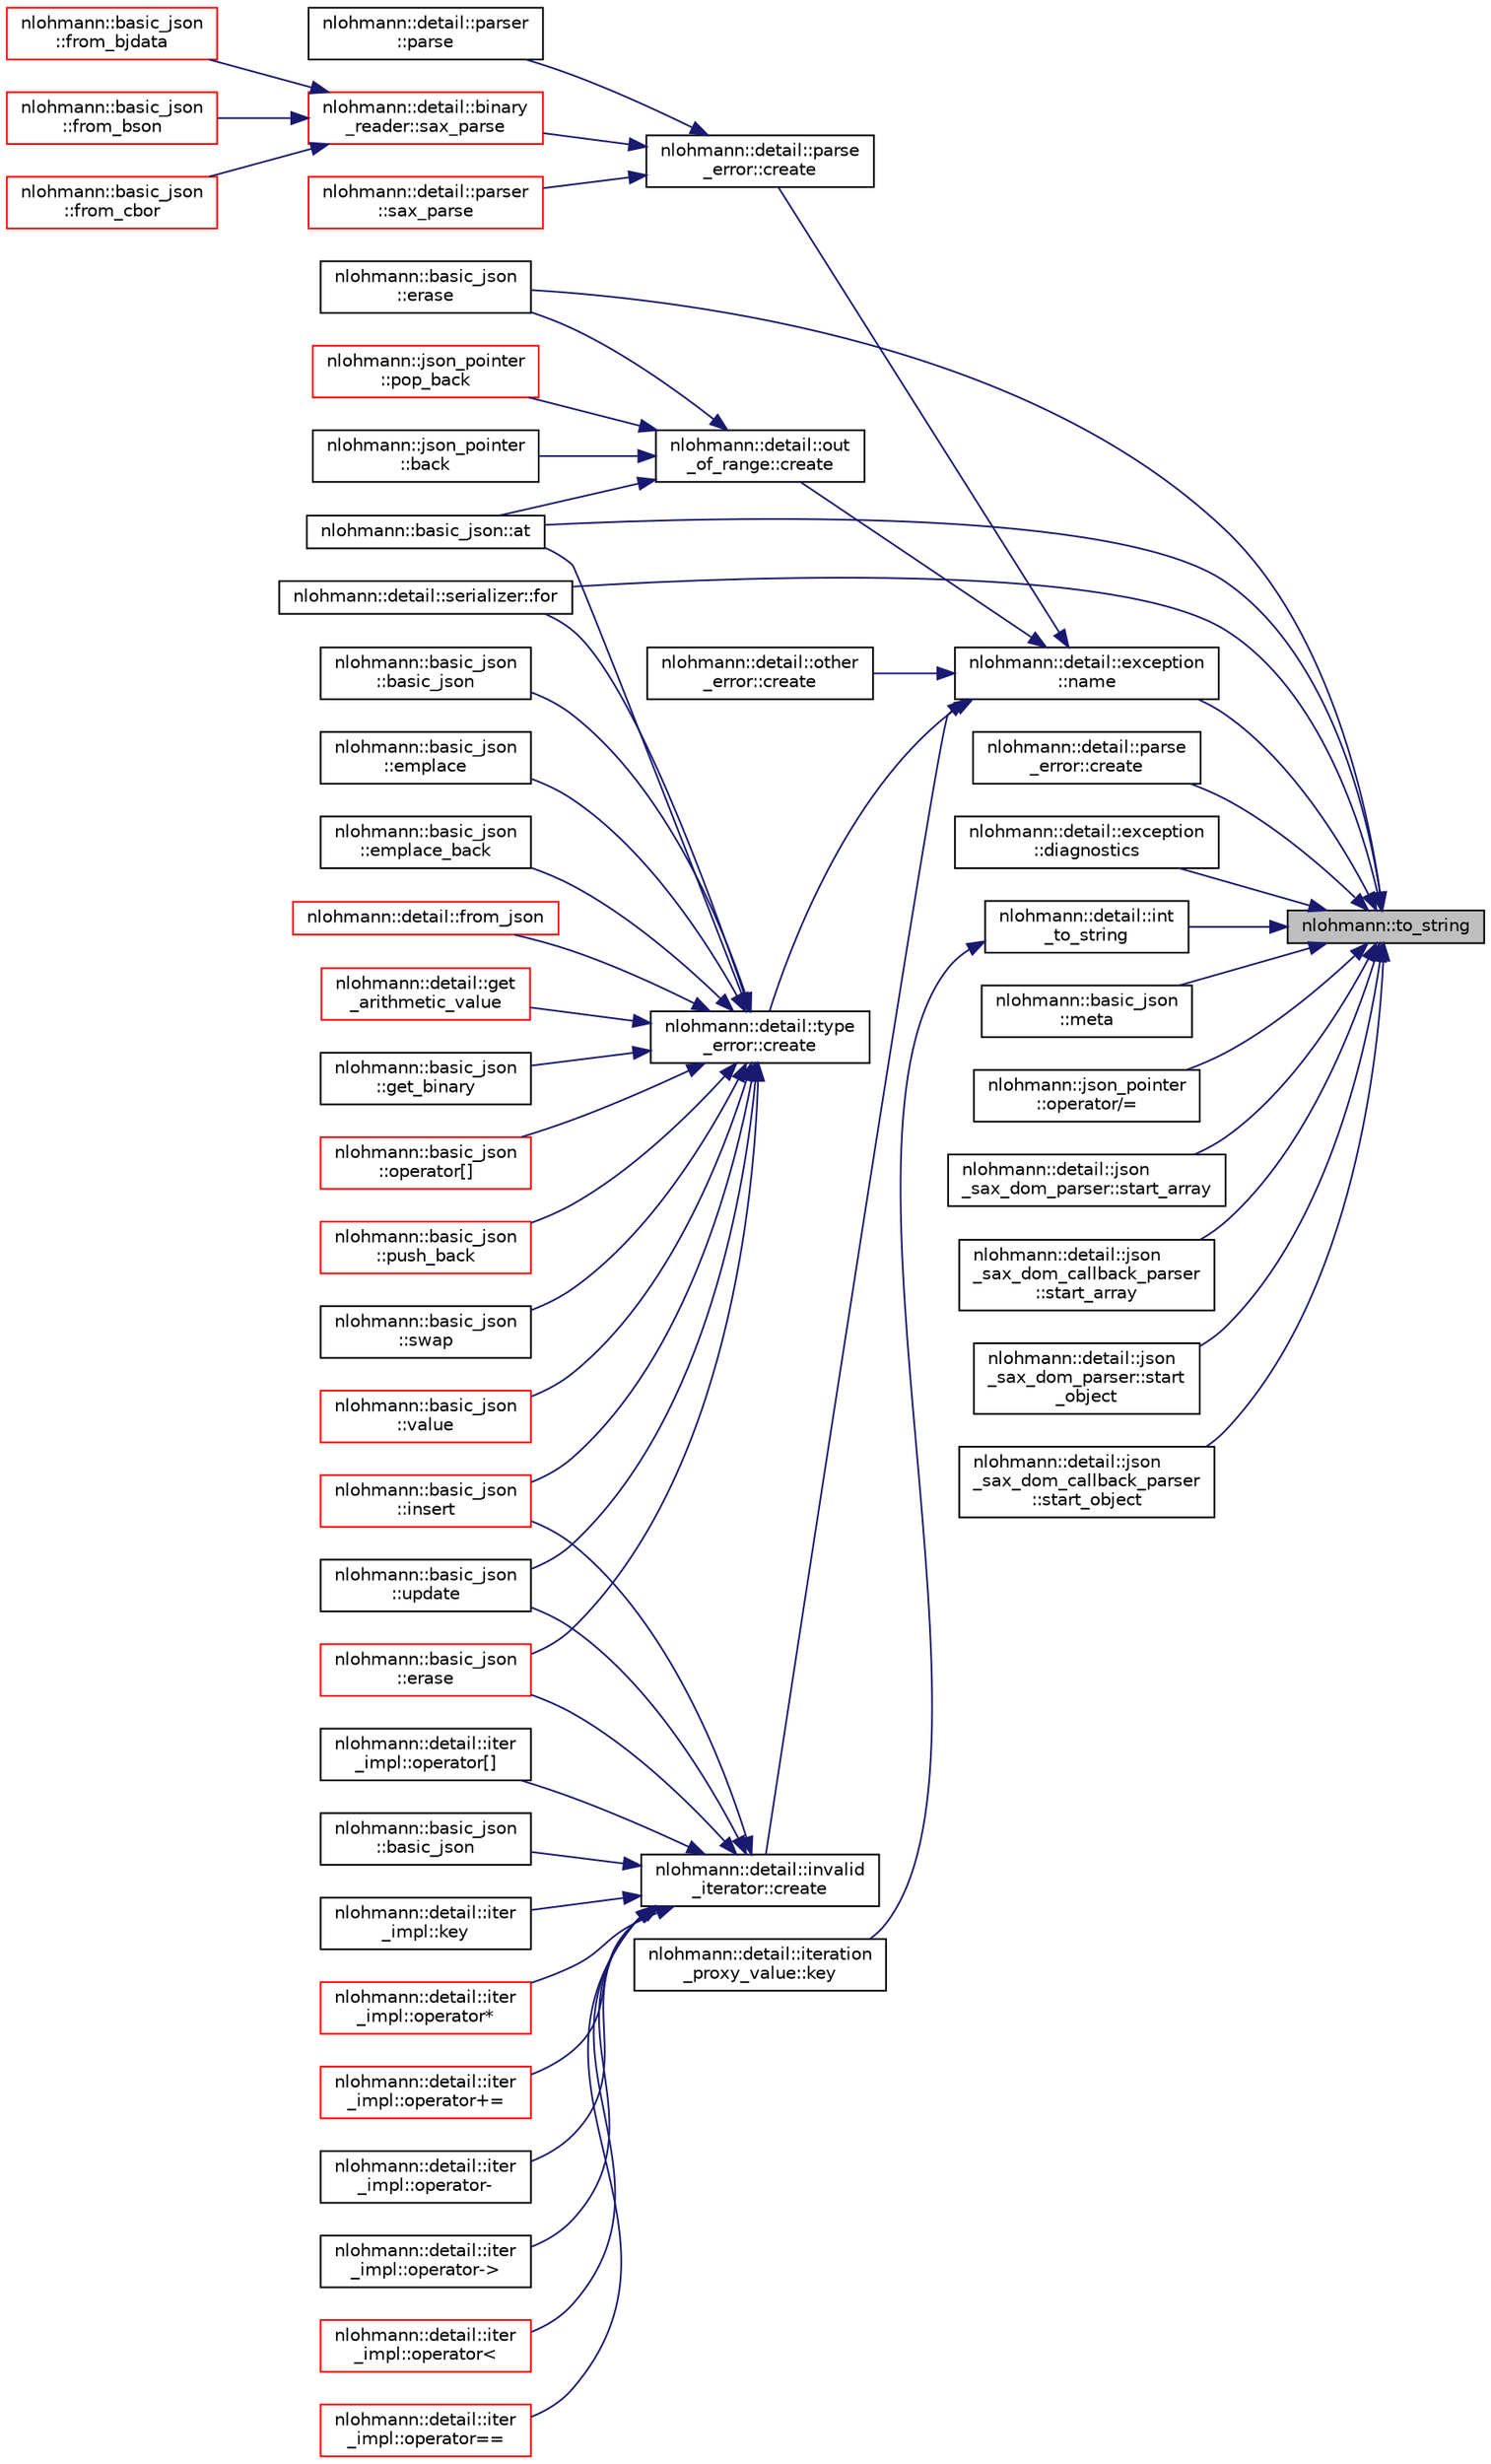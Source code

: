 digraph "nlohmann::to_string"
{
 // LATEX_PDF_SIZE
  edge [fontname="Helvetica",fontsize="10",labelfontname="Helvetica",labelfontsize="10"];
  node [fontname="Helvetica",fontsize="10",shape=record];
  rankdir="RL";
  Node1 [label="nlohmann::to_string",height=0.2,width=0.4,color="black", fillcolor="grey75", style="filled", fontcolor="black",tooltip="user-defined to_string function for JSON values"];
  Node1 -> Node2 [dir="back",color="midnightblue",fontsize="10",style="solid",fontname="Helvetica"];
  Node2 [label="nlohmann::basic_json::at",height=0.2,width=0.4,color="black", fillcolor="white", style="filled",URL="$classnlohmann_1_1basic__json.html#a52b18a5b7e68652c65b070900c438c6e",tooltip="access specified array element with bounds checking"];
  Node1 -> Node3 [dir="back",color="midnightblue",fontsize="10",style="solid",fontname="Helvetica"];
  Node3 [label="nlohmann::detail::parse\l_error::create",height=0.2,width=0.4,color="black", fillcolor="white", style="filled",URL="$classnlohmann_1_1detail_1_1parse__error.html#a80f6011cc0a2ef991c11c53bd9ac50dd",tooltip=" "];
  Node1 -> Node4 [dir="back",color="midnightblue",fontsize="10",style="solid",fontname="Helvetica"];
  Node4 [label="nlohmann::detail::exception\l::diagnostics",height=0.2,width=0.4,color="black", fillcolor="white", style="filled",URL="$classnlohmann_1_1detail_1_1exception.html#a9f8f89e64fc50d8840e35a5e1c154f73",tooltip=" "];
  Node1 -> Node5 [dir="back",color="midnightblue",fontsize="10",style="solid",fontname="Helvetica"];
  Node5 [label="nlohmann::basic_json\l::erase",height=0.2,width=0.4,color="black", fillcolor="white", style="filled",URL="$classnlohmann_1_1basic__json.html#a221b943d3228488c14225e55f726cc26",tooltip="remove element from a JSON array given an index"];
  Node1 -> Node6 [dir="back",color="midnightblue",fontsize="10",style="solid",fontname="Helvetica"];
  Node6 [label="nlohmann::detail::serializer::for",height=0.2,width=0.4,color="black", fillcolor="white", style="filled",URL="$classnlohmann_1_1detail_1_1serializer.html#ab14b8ec1f8102aa4c7e3c349f317654e",tooltip=" "];
  Node1 -> Node7 [dir="back",color="midnightblue",fontsize="10",style="solid",fontname="Helvetica"];
  Node7 [label="nlohmann::detail::int\l_to_string",height=0.2,width=0.4,color="black", fillcolor="white", style="filled",URL="$namespacenlohmann_1_1detail.html#a3c45286b0a2f15ea0a756cb87a76cf9b",tooltip=" "];
  Node7 -> Node8 [dir="back",color="midnightblue",fontsize="10",style="solid",fontname="Helvetica"];
  Node8 [label="nlohmann::detail::iteration\l_proxy_value::key",height=0.2,width=0.4,color="black", fillcolor="white", style="filled",URL="$classnlohmann_1_1detail_1_1iteration__proxy__value.html#ae0b4338b87dee323606fb51777343cfd",tooltip="return key of the iterator"];
  Node1 -> Node9 [dir="back",color="midnightblue",fontsize="10",style="solid",fontname="Helvetica"];
  Node9 [label="nlohmann::basic_json\l::meta",height=0.2,width=0.4,color="black", fillcolor="white", style="filled",URL="$classnlohmann_1_1basic__json.html#a351b4f65014f6c2b8b2832847d44bbd7",tooltip="returns version information on the library"];
  Node1 -> Node10 [dir="back",color="midnightblue",fontsize="10",style="solid",fontname="Helvetica"];
  Node10 [label="nlohmann::detail::exception\l::name",height=0.2,width=0.4,color="black", fillcolor="white", style="filled",URL="$classnlohmann_1_1detail_1_1exception.html#abf41a7e9178356314082284e6cfea278",tooltip=" "];
  Node10 -> Node11 [dir="back",color="midnightblue",fontsize="10",style="solid",fontname="Helvetica"];
  Node11 [label="nlohmann::detail::parse\l_error::create",height=0.2,width=0.4,color="black", fillcolor="white", style="filled",URL="$classnlohmann_1_1detail_1_1parse__error.html#a33f7191c381cb7220ea7245d90aded7f",tooltip="create a parse error exception"];
  Node11 -> Node12 [dir="back",color="midnightblue",fontsize="10",style="solid",fontname="Helvetica"];
  Node12 [label="nlohmann::detail::parser\l::parse",height=0.2,width=0.4,color="black", fillcolor="white", style="filled",URL="$classnlohmann_1_1detail_1_1parser.html#a75fb9145ea85f1ad9cc14f61981e1111",tooltip="public parser interface"];
  Node11 -> Node13 [dir="back",color="midnightblue",fontsize="10",style="solid",fontname="Helvetica"];
  Node13 [label="nlohmann::detail::binary\l_reader::sax_parse",height=0.2,width=0.4,color="red", fillcolor="white", style="filled",URL="$classnlohmann_1_1detail_1_1binary__reader.html#ab4afd9ee276bbb15a0f898061aad94dd",tooltip=" "];
  Node13 -> Node14 [dir="back",color="midnightblue",fontsize="10",style="solid",fontname="Helvetica"];
  Node14 [label="nlohmann::basic_json\l::from_bjdata",height=0.2,width=0.4,color="red", fillcolor="white", style="filled",URL="$classnlohmann_1_1basic__json.html#a42501aa335b8370a3ed12580c78ee45b",tooltip="create a JSON value from an input in BJData format"];
  Node13 -> Node16 [dir="back",color="midnightblue",fontsize="10",style="solid",fontname="Helvetica"];
  Node16 [label="nlohmann::basic_json\l::from_bson",height=0.2,width=0.4,color="red", fillcolor="white", style="filled",URL="$classnlohmann_1_1basic__json.html#a4e02793f2691aa29ab7cb69fddafbf5c",tooltip="create a JSON value from an input in BSON format"];
  Node13 -> Node18 [dir="back",color="midnightblue",fontsize="10",style="solid",fontname="Helvetica"];
  Node18 [label="nlohmann::basic_json\l::from_cbor",height=0.2,width=0.4,color="red", fillcolor="white", style="filled",URL="$classnlohmann_1_1basic__json.html#a44dd5635fb2da4710f6cd6e42b72773f",tooltip="create a JSON value from an input in CBOR format"];
  Node11 -> Node25 [dir="back",color="midnightblue",fontsize="10",style="solid",fontname="Helvetica"];
  Node25 [label="nlohmann::detail::parser\l::sax_parse",height=0.2,width=0.4,color="red", fillcolor="white", style="filled",URL="$classnlohmann_1_1detail_1_1parser.html#a073b8313a5194aac3a7d5da0d935788c",tooltip=" "];
  Node10 -> Node27 [dir="back",color="midnightblue",fontsize="10",style="solid",fontname="Helvetica"];
  Node27 [label="nlohmann::detail::invalid\l_iterator::create",height=0.2,width=0.4,color="black", fillcolor="white", style="filled",URL="$classnlohmann_1_1detail_1_1invalid__iterator.html#af6e8410249ce3252f5e7294cd4ef0a28",tooltip=" "];
  Node27 -> Node28 [dir="back",color="midnightblue",fontsize="10",style="solid",fontname="Helvetica"];
  Node28 [label="nlohmann::basic_json\l::basic_json",height=0.2,width=0.4,color="black", fillcolor="white", style="filled",URL="$classnlohmann_1_1basic__json.html#a23e540f473d32f1cf5d3243ea3ad495e",tooltip="construct a JSON container given an iterator range"];
  Node27 -> Node29 [dir="back",color="midnightblue",fontsize="10",style="solid",fontname="Helvetica"];
  Node29 [label="nlohmann::basic_json\l::erase",height=0.2,width=0.4,color="red", fillcolor="white", style="filled",URL="$classnlohmann_1_1basic__json.html#a494632b69bbe1d0153d3bedad0901b8e",tooltip="remove element given an iterator"];
  Node27 -> Node31 [dir="back",color="midnightblue",fontsize="10",style="solid",fontname="Helvetica"];
  Node31 [label="nlohmann::basic_json\l::insert",height=0.2,width=0.4,color="red", fillcolor="white", style="filled",URL="$classnlohmann_1_1basic__json.html#aeb86e8478e20d95970a8b61ff01dce3b",tooltip="inserts element into array"];
  Node27 -> Node33 [dir="back",color="midnightblue",fontsize="10",style="solid",fontname="Helvetica"];
  Node33 [label="nlohmann::detail::iter\l_impl::key",height=0.2,width=0.4,color="black", fillcolor="white", style="filled",URL="$classnlohmann_1_1detail_1_1iter__impl.html#a9aa08ccaf6e80f7bd9513c0d054efb64",tooltip="return the key of an object iterator"];
  Node27 -> Node34 [dir="back",color="midnightblue",fontsize="10",style="solid",fontname="Helvetica"];
  Node34 [label="nlohmann::detail::iter\l_impl::operator*",height=0.2,width=0.4,color="red", fillcolor="white", style="filled",URL="$classnlohmann_1_1detail_1_1iter__impl.html#a5ca57856d9bba54a5fc51cee891de827",tooltip="return a reference to the value pointed to by the iterator"];
  Node27 -> Node36 [dir="back",color="midnightblue",fontsize="10",style="solid",fontname="Helvetica"];
  Node36 [label="nlohmann::detail::iter\l_impl::operator+=",height=0.2,width=0.4,color="red", fillcolor="white", style="filled",URL="$classnlohmann_1_1detail_1_1iter__impl.html#ae576098902fa32c109d9d036d30e0cd7",tooltip="add to iterator"];
  Node27 -> Node38 [dir="back",color="midnightblue",fontsize="10",style="solid",fontname="Helvetica"];
  Node38 [label="nlohmann::detail::iter\l_impl::operator-",height=0.2,width=0.4,color="black", fillcolor="white", style="filled",URL="$classnlohmann_1_1detail_1_1iter__impl.html#a49bf3e708a9c1c88c415011735962d06",tooltip="return difference"];
  Node27 -> Node39 [dir="back",color="midnightblue",fontsize="10",style="solid",fontname="Helvetica"];
  Node39 [label="nlohmann::detail::iter\l_impl::operator-\>",height=0.2,width=0.4,color="black", fillcolor="white", style="filled",URL="$classnlohmann_1_1detail_1_1iter__impl.html#a6da3d2b34528aff328f3dcb513076dec",tooltip="dereference the iterator"];
  Node27 -> Node40 [dir="back",color="midnightblue",fontsize="10",style="solid",fontname="Helvetica"];
  Node40 [label="nlohmann::detail::iter\l_impl::operator\<",height=0.2,width=0.4,color="red", fillcolor="white", style="filled",URL="$classnlohmann_1_1detail_1_1iter__impl.html#a0d14cd76203e00bdcef6a64a5d055cc7",tooltip="comparison: smaller"];
  Node27 -> Node42 [dir="back",color="midnightblue",fontsize="10",style="solid",fontname="Helvetica"];
  Node42 [label="nlohmann::detail::iter\l_impl::operator==",height=0.2,width=0.4,color="red", fillcolor="white", style="filled",URL="$classnlohmann_1_1detail_1_1iter__impl.html#aaddab83c2b4023cb0f0fdbc757c54f65",tooltip="comparison: equal"];
  Node27 -> Node44 [dir="back",color="midnightblue",fontsize="10",style="solid",fontname="Helvetica"];
  Node44 [label="nlohmann::detail::iter\l_impl::operator[]",height=0.2,width=0.4,color="black", fillcolor="white", style="filled",URL="$classnlohmann_1_1detail_1_1iter__impl.html#ac0b9276f1102ed4b9cd3f5f56287e3ce",tooltip="access to successor"];
  Node27 -> Node45 [dir="back",color="midnightblue",fontsize="10",style="solid",fontname="Helvetica"];
  Node45 [label="nlohmann::basic_json\l::update",height=0.2,width=0.4,color="black", fillcolor="white", style="filled",URL="$classnlohmann_1_1basic__json.html#a4fd9b1d17f9636dec1a33344a09d2651",tooltip="updates a JSON object from another object, overwriting existing keys"];
  Node10 -> Node46 [dir="back",color="midnightblue",fontsize="10",style="solid",fontname="Helvetica"];
  Node46 [label="nlohmann::detail::type\l_error::create",height=0.2,width=0.4,color="black", fillcolor="white", style="filled",URL="$classnlohmann_1_1detail_1_1type__error.html#a297461f501f827c740487a14e920a13d",tooltip=" "];
  Node46 -> Node2 [dir="back",color="midnightblue",fontsize="10",style="solid",fontname="Helvetica"];
  Node46 -> Node47 [dir="back",color="midnightblue",fontsize="10",style="solid",fontname="Helvetica"];
  Node47 [label="nlohmann::basic_json\l::basic_json",height=0.2,width=0.4,color="black", fillcolor="white", style="filled",URL="$classnlohmann_1_1basic__json.html#aeac617faf3448d6d2cb33a020be01d37",tooltip="create a container (array or object) from an initializer list"];
  Node46 -> Node48 [dir="back",color="midnightblue",fontsize="10",style="solid",fontname="Helvetica"];
  Node48 [label="nlohmann::basic_json\l::emplace",height=0.2,width=0.4,color="black", fillcolor="white", style="filled",URL="$classnlohmann_1_1basic__json.html#af244c096197a233edba4c83200ae66ac",tooltip="add an object to an object if key does not exist"];
  Node46 -> Node49 [dir="back",color="midnightblue",fontsize="10",style="solid",fontname="Helvetica"];
  Node49 [label="nlohmann::basic_json\l::emplace_back",height=0.2,width=0.4,color="black", fillcolor="white", style="filled",URL="$classnlohmann_1_1basic__json.html#a15c0a5db4fb12d49433801bbe6436bfb",tooltip="add an object to an array"];
  Node46 -> Node29 [dir="back",color="midnightblue",fontsize="10",style="solid",fontname="Helvetica"];
  Node46 -> Node6 [dir="back",color="midnightblue",fontsize="10",style="solid",fontname="Helvetica"];
  Node46 -> Node50 [dir="back",color="midnightblue",fontsize="10",style="solid",fontname="Helvetica"];
  Node50 [label="nlohmann::detail::from_json",height=0.2,width=0.4,color="red", fillcolor="white", style="filled",URL="$namespacenlohmann_1_1detail.html#a1f0395aad0fe853a4539288749d3a603",tooltip=" "];
  Node46 -> Node52 [dir="back",color="midnightblue",fontsize="10",style="solid",fontname="Helvetica"];
  Node52 [label="nlohmann::detail::get\l_arithmetic_value",height=0.2,width=0.4,color="red", fillcolor="white", style="filled",URL="$namespacenlohmann_1_1detail.html#a85955b9c6dd31846e4b8e891f78614b6",tooltip=" "];
  Node46 -> Node54 [dir="back",color="midnightblue",fontsize="10",style="solid",fontname="Helvetica"];
  Node54 [label="nlohmann::basic_json\l::get_binary",height=0.2,width=0.4,color="black", fillcolor="white", style="filled",URL="$classnlohmann_1_1basic__json.html#a23c2e02101cc62e1aec1d6ddaef0e340",tooltip="get a binary value"];
  Node46 -> Node31 [dir="back",color="midnightblue",fontsize="10",style="solid",fontname="Helvetica"];
  Node46 -> Node55 [dir="back",color="midnightblue",fontsize="10",style="solid",fontname="Helvetica"];
  Node55 [label="nlohmann::basic_json\l::operator[]",height=0.2,width=0.4,color="red", fillcolor="white", style="filled",URL="$classnlohmann_1_1basic__json.html#a9ea67fc1ef0ccc42e1d5388fe0416ae5",tooltip="access specified array element"];
  Node46 -> Node57 [dir="back",color="midnightblue",fontsize="10",style="solid",fontname="Helvetica"];
  Node57 [label="nlohmann::basic_json\l::push_back",height=0.2,width=0.4,color="red", fillcolor="white", style="filled",URL="$classnlohmann_1_1basic__json.html#a3405d38087e13994a5a4556065b0be6d",tooltip="add an object to an array"];
  Node46 -> Node68 [dir="back",color="midnightblue",fontsize="10",style="solid",fontname="Helvetica"];
  Node68 [label="nlohmann::basic_json\l::swap",height=0.2,width=0.4,color="black", fillcolor="white", style="filled",URL="$classnlohmann_1_1basic__json.html#a76126242de262f6d38cadda19e0d13e1",tooltip="exchanges the values"];
  Node46 -> Node45 [dir="back",color="midnightblue",fontsize="10",style="solid",fontname="Helvetica"];
  Node46 -> Node69 [dir="back",color="midnightblue",fontsize="10",style="solid",fontname="Helvetica"];
  Node69 [label="nlohmann::basic_json\l::value",height=0.2,width=0.4,color="red", fillcolor="white", style="filled",URL="$classnlohmann_1_1basic__json.html#ae7e99d4a3aab802d015f033b126ebef3",tooltip="access specified object element with default value"];
  Node10 -> Node72 [dir="back",color="midnightblue",fontsize="10",style="solid",fontname="Helvetica"];
  Node72 [label="nlohmann::detail::out\l_of_range::create",height=0.2,width=0.4,color="black", fillcolor="white", style="filled",URL="$classnlohmann_1_1detail_1_1out__of__range.html#a4c0af7bdbf4f20e0812900639829028e",tooltip=" "];
  Node72 -> Node2 [dir="back",color="midnightblue",fontsize="10",style="solid",fontname="Helvetica"];
  Node72 -> Node73 [dir="back",color="midnightblue",fontsize="10",style="solid",fontname="Helvetica"];
  Node73 [label="nlohmann::json_pointer\l::back",height=0.2,width=0.4,color="black", fillcolor="white", style="filled",URL="$classnlohmann_1_1json__pointer.html#abbc006b3be9df020d85bd3c645080bca",tooltip="return last reference token"];
  Node72 -> Node5 [dir="back",color="midnightblue",fontsize="10",style="solid",fontname="Helvetica"];
  Node72 -> Node74 [dir="back",color="midnightblue",fontsize="10",style="solid",fontname="Helvetica"];
  Node74 [label="nlohmann::json_pointer\l::pop_back",height=0.2,width=0.4,color="red", fillcolor="white", style="filled",URL="$classnlohmann_1_1json__pointer.html#a23ec0f3f5d976a81cf387287375be57e",tooltip="remove last reference token"];
  Node10 -> Node76 [dir="back",color="midnightblue",fontsize="10",style="solid",fontname="Helvetica"];
  Node76 [label="nlohmann::detail::other\l_error::create",height=0.2,width=0.4,color="black", fillcolor="white", style="filled",URL="$classnlohmann_1_1detail_1_1other__error.html#a4ea29b55f963ecc3ee7ddda7c731a9b1",tooltip=" "];
  Node1 -> Node77 [dir="back",color="midnightblue",fontsize="10",style="solid",fontname="Helvetica"];
  Node77 [label="nlohmann::json_pointer\l::operator/=",height=0.2,width=0.4,color="black", fillcolor="white", style="filled",URL="$classnlohmann_1_1json__pointer.html#a57646ebbf9b0cfd13b2a462db3cbd5df",tooltip="append an array index at the end of this JSON pointer"];
  Node1 -> Node78 [dir="back",color="midnightblue",fontsize="10",style="solid",fontname="Helvetica"];
  Node78 [label="nlohmann::detail::json\l_sax_dom_parser::start_array",height=0.2,width=0.4,color="black", fillcolor="white", style="filled",URL="$classnlohmann_1_1detail_1_1json__sax__dom__parser.html#a056b895d011efaf48ea096c024aca0d4",tooltip=" "];
  Node1 -> Node79 [dir="back",color="midnightblue",fontsize="10",style="solid",fontname="Helvetica"];
  Node79 [label="nlohmann::detail::json\l_sax_dom_callback_parser\l::start_array",height=0.2,width=0.4,color="black", fillcolor="white", style="filled",URL="$classnlohmann_1_1detail_1_1json__sax__dom__callback__parser.html#a5255b98ba8282e3625968f91cff9d3d0",tooltip=" "];
  Node1 -> Node80 [dir="back",color="midnightblue",fontsize="10",style="solid",fontname="Helvetica"];
  Node80 [label="nlohmann::detail::json\l_sax_dom_parser::start\l_object",height=0.2,width=0.4,color="black", fillcolor="white", style="filled",URL="$classnlohmann_1_1detail_1_1json__sax__dom__parser.html#a9929b4cc92d471c49bd0a92802629f90",tooltip=" "];
  Node1 -> Node81 [dir="back",color="midnightblue",fontsize="10",style="solid",fontname="Helvetica"];
  Node81 [label="nlohmann::detail::json\l_sax_dom_callback_parser\l::start_object",height=0.2,width=0.4,color="black", fillcolor="white", style="filled",URL="$classnlohmann_1_1detail_1_1json__sax__dom__callback__parser.html#a040e60243cc7c18a6078c6b83cdb4a81",tooltip=" "];
}
